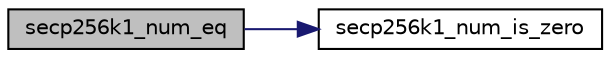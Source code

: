 digraph "secp256k1_num_eq"
{
  edge [fontname="Helvetica",fontsize="10",labelfontname="Helvetica",labelfontsize="10"];
  node [fontname="Helvetica",fontsize="10",shape=record];
  rankdir="LR";
  Node18 [label="secp256k1_num_eq",height=0.2,width=0.4,color="black", fillcolor="grey75", style="filled", fontcolor="black"];
  Node18 -> Node19 [color="midnightblue",fontsize="10",style="solid",fontname="Helvetica"];
  Node19 [label="secp256k1_num_is_zero",height=0.2,width=0.4,color="black", fillcolor="white", style="filled",URL="$d2/da2/num__gmp__impl_8h.html#ad15ded36e7a6704a702666bd2fd5cbff"];
}
